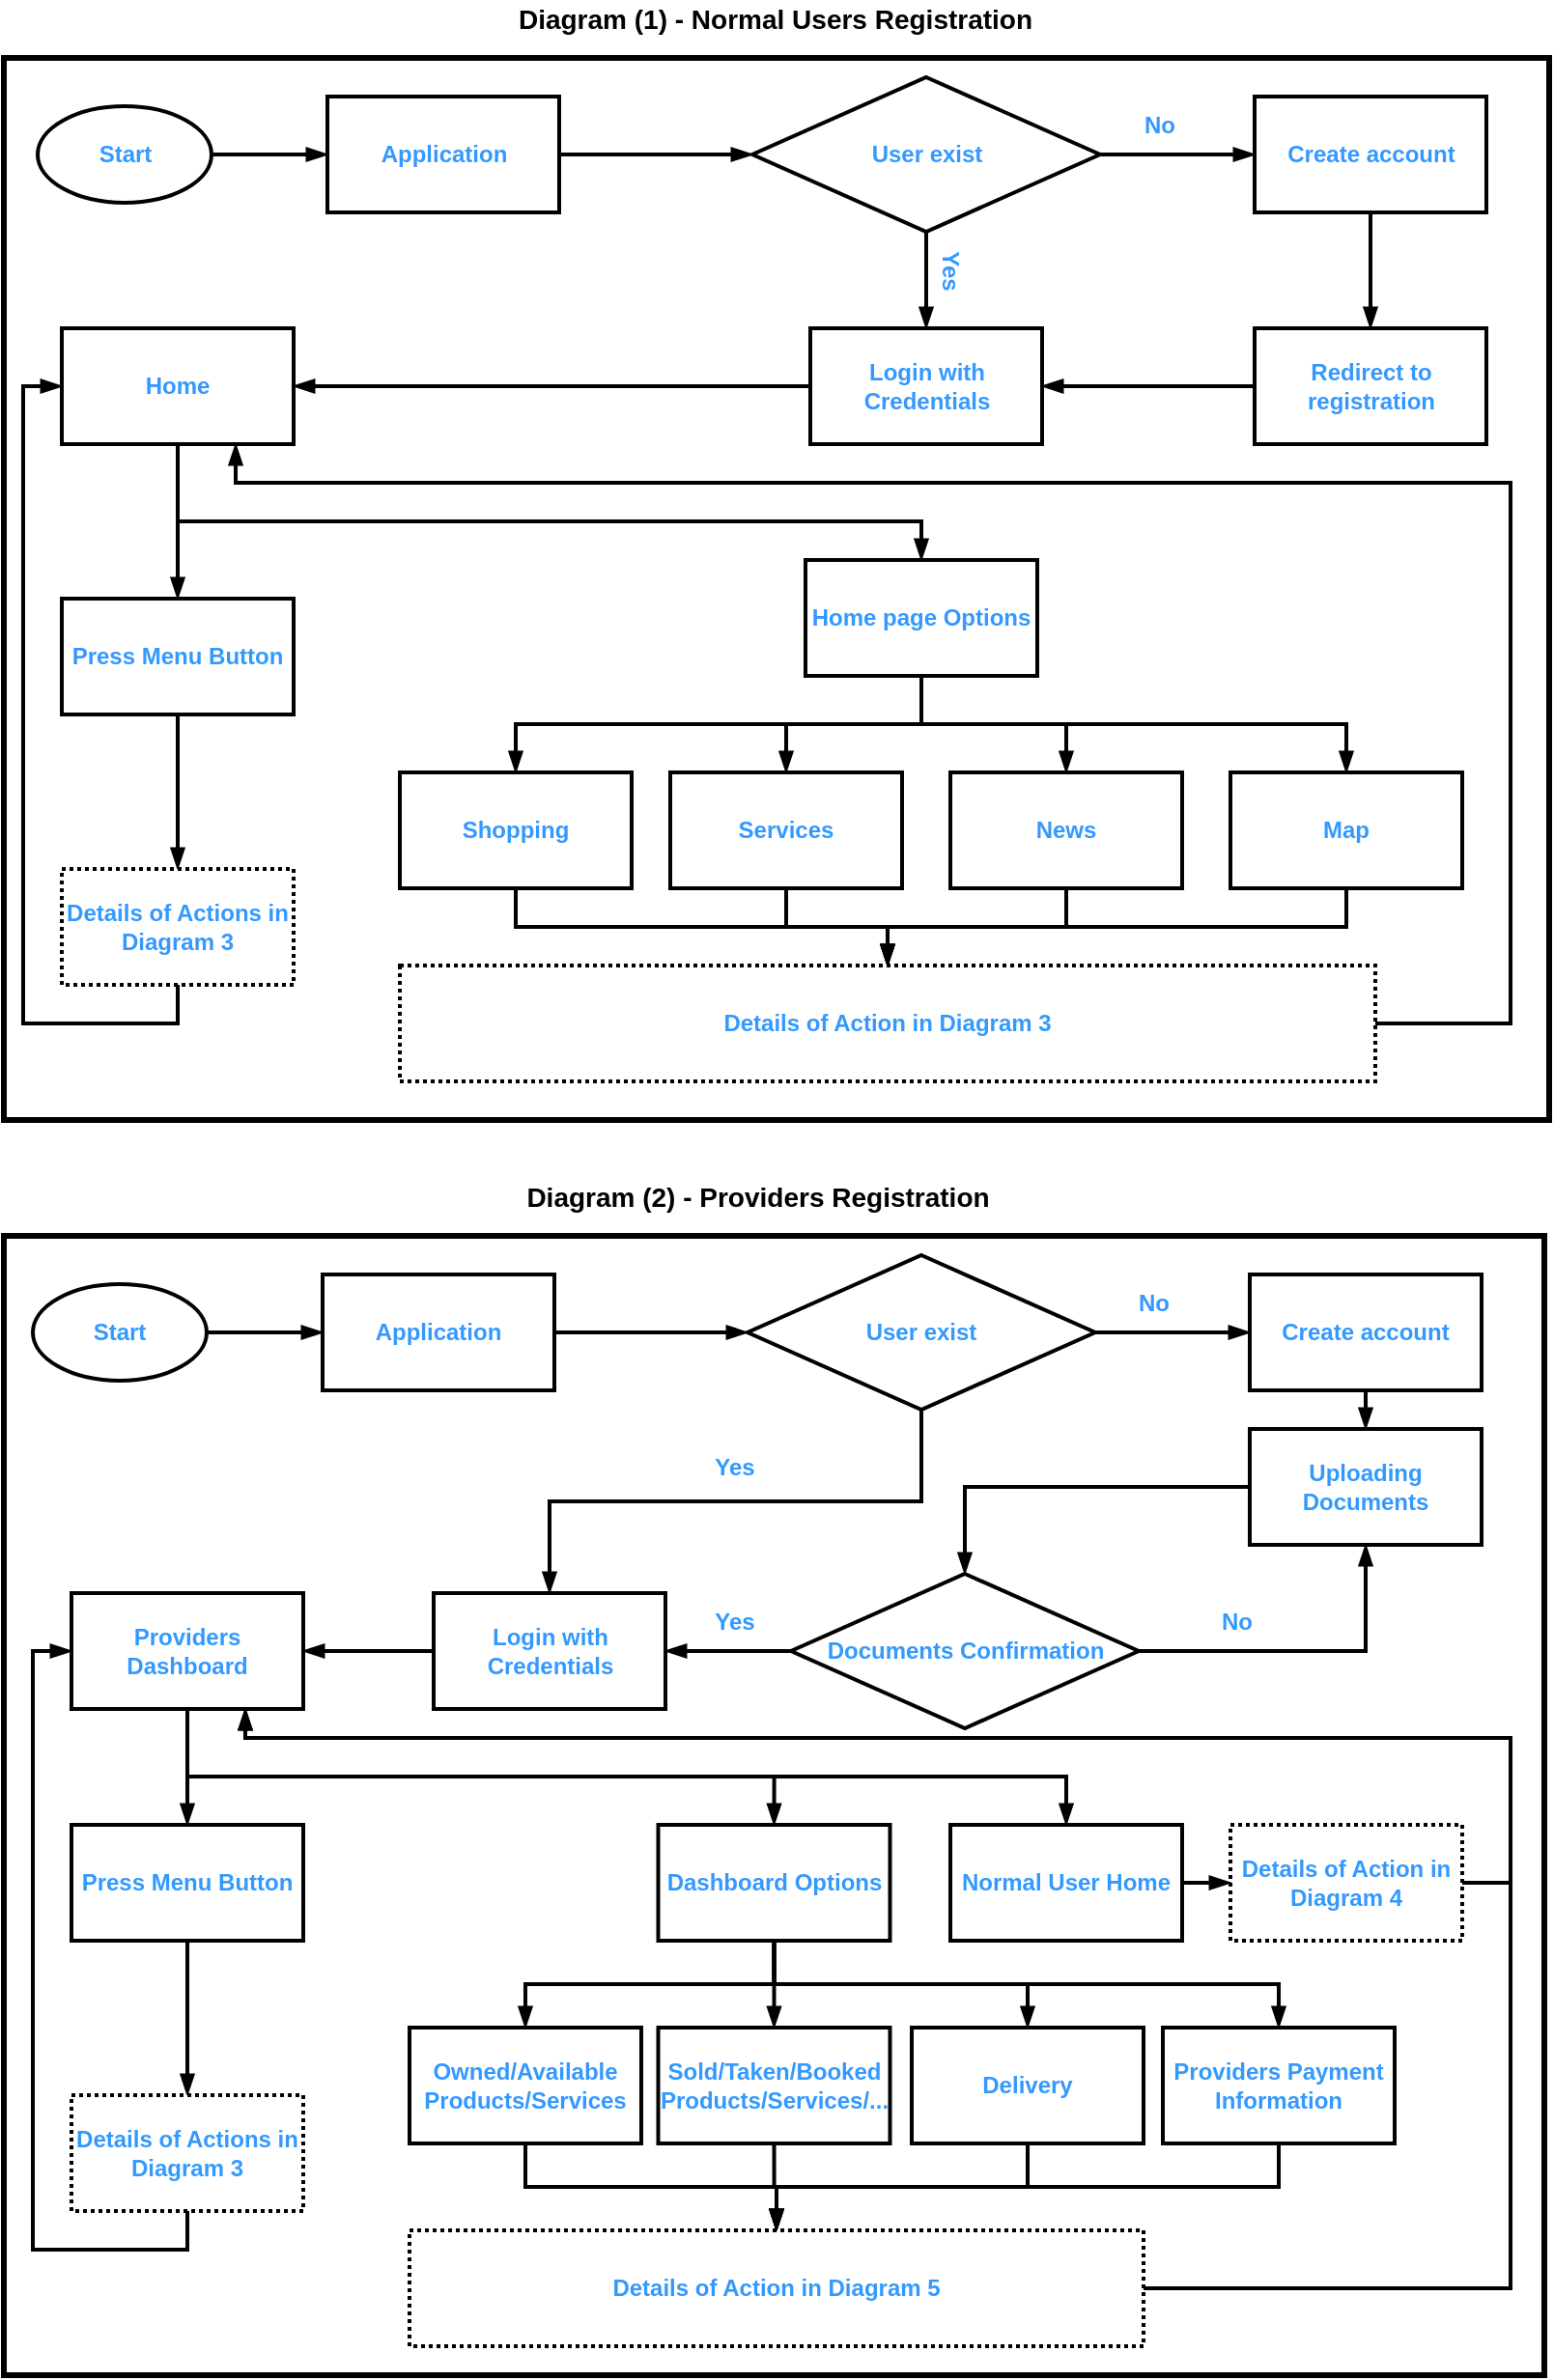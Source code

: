 <mxfile version="14.6.11" type="github">
  <diagram id="ievMNiwPblhhOYw8T7NC" name="Page-1">
    <mxGraphModel dx="1422" dy="763" grid="1" gridSize="10" guides="1" tooltips="1" connect="1" arrows="1" fold="1" page="1" pageScale="1" pageWidth="850" pageHeight="1100" math="0" shadow="0">
      <root>
        <mxCell id="0" />
        <mxCell id="1" parent="0" />
        <mxCell id="7gqF47OzsvZPm6Jj2vFc-90" value="&lt;font style=&quot;font-size: 14px&quot;&gt;&lt;b&gt;Diagram (2) - Providers Registration&lt;br&gt;&lt;/b&gt;&lt;/font&gt;" style="text;html=1;align=center;verticalAlign=middle;resizable=0;points=[];autosize=1;strokeColor=none;" vertex="1" parent="1">
          <mxGeometry x="275" y="630" width="270" height="20" as="geometry" />
        </mxCell>
        <mxCell id="7gqF47OzsvZPm6Jj2vFc-122" value="" style="rounded=0;whiteSpace=wrap;html=1;strokeWidth=3;" vertex="1" parent="1">
          <mxGeometry x="20" y="660" width="797.5" height="590" as="geometry" />
        </mxCell>
        <mxCell id="7gqF47OzsvZPm6Jj2vFc-51" value="&lt;b&gt;&lt;font color=&quot;#3399FF&quot;&gt;Start&lt;/font&gt;&lt;/b&gt;" style="ellipse;whiteSpace=wrap;html=1;strokeWidth=2;rounded=0;" vertex="1" parent="1">
          <mxGeometry x="35" y="685" width="90" height="50" as="geometry" />
        </mxCell>
        <mxCell id="7gqF47OzsvZPm6Jj2vFc-53" value="&lt;b&gt;&lt;font color=&quot;#3399FF&quot;&gt;Application&lt;/font&gt;&lt;/b&gt;" style="rounded=0;whiteSpace=wrap;html=1;strokeWidth=2;" vertex="1" parent="1">
          <mxGeometry x="185" y="680" width="120" height="60" as="geometry" />
        </mxCell>
        <mxCell id="7gqF47OzsvZPm6Jj2vFc-50" style="edgeStyle=orthogonalEdgeStyle;rounded=0;orthogonalLoop=1;jettySize=auto;html=1;exitX=1;exitY=0.5;exitDx=0;exitDy=0;entryX=0;entryY=0.5;entryDx=0;entryDy=0;strokeWidth=2;endArrow=blockThin;endFill=1;" edge="1" parent="1" source="7gqF47OzsvZPm6Jj2vFc-51" target="7gqF47OzsvZPm6Jj2vFc-53">
          <mxGeometry x="20" y="660" as="geometry" />
        </mxCell>
        <mxCell id="7gqF47OzsvZPm6Jj2vFc-56" value="&lt;b&gt;&lt;font color=&quot;#3399FF&quot;&gt;User exist&lt;/font&gt;&lt;/b&gt;" style="rhombus;whiteSpace=wrap;html=1;strokeWidth=2;rounded=0;" vertex="1" parent="1">
          <mxGeometry x="405" y="670" width="180" height="80" as="geometry" />
        </mxCell>
        <mxCell id="7gqF47OzsvZPm6Jj2vFc-52" style="edgeStyle=orthogonalEdgeStyle;rounded=0;orthogonalLoop=1;jettySize=auto;html=1;exitX=1;exitY=0.5;exitDx=0;exitDy=0;entryX=0;entryY=0.5;entryDx=0;entryDy=0;strokeWidth=2;endArrow=blockThin;endFill=1;" edge="1" parent="1" source="7gqF47OzsvZPm6Jj2vFc-53" target="7gqF47OzsvZPm6Jj2vFc-56">
          <mxGeometry x="20" y="660" as="geometry" />
        </mxCell>
        <mxCell id="7gqF47OzsvZPm6Jj2vFc-58" value="Create account" style="rounded=0;whiteSpace=wrap;html=1;strokeWidth=2;" vertex="1" parent="1">
          <mxGeometry x="665" y="680" width="120" height="60" as="geometry" />
        </mxCell>
        <mxCell id="7gqF47OzsvZPm6Jj2vFc-54" style="edgeStyle=orthogonalEdgeStyle;rounded=0;orthogonalLoop=1;jettySize=auto;html=1;exitX=1;exitY=0.5;exitDx=0;exitDy=0;entryX=0;entryY=0.5;entryDx=0;entryDy=0;strokeWidth=2;endArrow=blockThin;endFill=1;" edge="1" parent="1" source="7gqF47OzsvZPm6Jj2vFc-56" target="7gqF47OzsvZPm6Jj2vFc-58">
          <mxGeometry x="20" y="660" as="geometry" />
        </mxCell>
        <mxCell id="7gqF47OzsvZPm6Jj2vFc-60" value="&lt;font color=&quot;#3399FF&quot;&gt;&lt;b&gt;Uploading Documents&lt;/b&gt;&lt;/font&gt;" style="rounded=0;whiteSpace=wrap;html=1;strokeWidth=2;" vertex="1" parent="1">
          <mxGeometry x="665" y="760" width="120" height="60" as="geometry" />
        </mxCell>
        <mxCell id="7gqF47OzsvZPm6Jj2vFc-57" style="edgeStyle=orthogonalEdgeStyle;rounded=0;orthogonalLoop=1;jettySize=auto;html=1;exitX=0.5;exitY=1;exitDx=0;exitDy=0;entryX=0.5;entryY=0;entryDx=0;entryDy=0;strokeWidth=2;endArrow=blockThin;endFill=1;" edge="1" parent="1" source="7gqF47OzsvZPm6Jj2vFc-58" target="7gqF47OzsvZPm6Jj2vFc-60">
          <mxGeometry x="20" y="660" as="geometry" />
        </mxCell>
        <mxCell id="7gqF47OzsvZPm6Jj2vFc-62" value="&lt;font color=&quot;#3399FF&quot;&gt;&lt;b&gt;Login with Credentials&lt;/b&gt;&lt;/font&gt;" style="rounded=0;whiteSpace=wrap;html=1;strokeWidth=2;" vertex="1" parent="1">
          <mxGeometry x="242.5" y="845" width="120" height="60" as="geometry" />
        </mxCell>
        <mxCell id="7gqF47OzsvZPm6Jj2vFc-55" style="edgeStyle=orthogonalEdgeStyle;rounded=0;orthogonalLoop=1;jettySize=auto;html=1;exitX=0.5;exitY=1;exitDx=0;exitDy=0;entryX=0.5;entryY=0;entryDx=0;entryDy=0;strokeWidth=2;endArrow=blockThin;endFill=1;" edge="1" parent="1" source="7gqF47OzsvZPm6Jj2vFc-56" target="7gqF47OzsvZPm6Jj2vFc-62">
          <mxGeometry x="20" y="660" as="geometry" />
        </mxCell>
        <mxCell id="7gqF47OzsvZPm6Jj2vFc-136" style="edgeStyle=orthogonalEdgeStyle;rounded=0;orthogonalLoop=1;jettySize=auto;html=1;exitX=0.5;exitY=1;exitDx=0;exitDy=0;endArrow=blockThin;endFill=1;strokeWidth=2;entryX=0.5;entryY=0;entryDx=0;entryDy=0;" edge="1" parent="1" source="7gqF47OzsvZPm6Jj2vFc-65" target="7gqF47OzsvZPm6Jj2vFc-135">
          <mxGeometry relative="1" as="geometry">
            <Array as="points">
              <mxPoint x="115" y="940" />
              <mxPoint x="570" y="940" />
            </Array>
          </mxGeometry>
        </mxCell>
        <mxCell id="7gqF47OzsvZPm6Jj2vFc-65" value="&lt;font color=&quot;#3399FF&quot;&gt;&lt;b&gt;Providers Dashboard&lt;br&gt;&lt;/b&gt;&lt;/font&gt;" style="rounded=0;whiteSpace=wrap;html=1;strokeWidth=2;" vertex="1" parent="1">
          <mxGeometry x="55" y="845" width="120" height="60" as="geometry" />
        </mxCell>
        <mxCell id="7gqF47OzsvZPm6Jj2vFc-61" style="edgeStyle=orthogonalEdgeStyle;rounded=0;orthogonalLoop=1;jettySize=auto;html=1;exitX=0;exitY=0.5;exitDx=0;exitDy=0;strokeWidth=2;endArrow=blockThin;endFill=1;" edge="1" parent="1" source="7gqF47OzsvZPm6Jj2vFc-62" target="7gqF47OzsvZPm6Jj2vFc-65">
          <mxGeometry x="20" y="660" as="geometry" />
        </mxCell>
        <mxCell id="7gqF47OzsvZPm6Jj2vFc-140" value="" style="edgeStyle=orthogonalEdgeStyle;rounded=0;orthogonalLoop=1;jettySize=auto;html=1;endArrow=blockThin;endFill=1;strokeWidth=2;" edge="1" parent="1" source="7gqF47OzsvZPm6Jj2vFc-67" target="7gqF47OzsvZPm6Jj2vFc-139">
          <mxGeometry relative="1" as="geometry" />
        </mxCell>
        <mxCell id="7gqF47OzsvZPm6Jj2vFc-67" value="&lt;font color=&quot;#3399FF&quot;&gt;&lt;b&gt;Press Menu Button&lt;/b&gt;&lt;/font&gt;" style="rounded=0;whiteSpace=wrap;html=1;strokeWidth=2;" vertex="1" parent="1">
          <mxGeometry x="55" y="965" width="120" height="60" as="geometry" />
        </mxCell>
        <mxCell id="7gqF47OzsvZPm6Jj2vFc-63" style="edgeStyle=orthogonalEdgeStyle;rounded=0;orthogonalLoop=1;jettySize=auto;html=1;exitX=0.5;exitY=1;exitDx=0;exitDy=0;entryX=0.5;entryY=0;entryDx=0;entryDy=0;strokeWidth=2;endArrow=blockThin;endFill=1;" edge="1" parent="1" source="7gqF47OzsvZPm6Jj2vFc-65" target="7gqF47OzsvZPm6Jj2vFc-67">
          <mxGeometry x="20" y="660" as="geometry" />
        </mxCell>
        <mxCell id="7gqF47OzsvZPm6Jj2vFc-127" style="edgeStyle=orthogonalEdgeStyle;rounded=0;orthogonalLoop=1;jettySize=auto;html=1;exitX=0.5;exitY=1;exitDx=0;exitDy=0;entryX=0.5;entryY=0;entryDx=0;entryDy=0;endArrow=blockThin;endFill=1;strokeWidth=2;" edge="1" parent="1" source="7gqF47OzsvZPm6Jj2vFc-72" target="7gqF47OzsvZPm6Jj2vFc-74">
          <mxGeometry relative="1" as="geometry" />
        </mxCell>
        <mxCell id="7gqF47OzsvZPm6Jj2vFc-128" style="edgeStyle=orthogonalEdgeStyle;rounded=0;orthogonalLoop=1;jettySize=auto;html=1;exitX=0.5;exitY=1;exitDx=0;exitDy=0;entryX=0.5;entryY=0;entryDx=0;entryDy=0;endArrow=blockThin;endFill=1;strokeWidth=2;" edge="1" parent="1" source="7gqF47OzsvZPm6Jj2vFc-72" target="7gqF47OzsvZPm6Jj2vFc-76">
          <mxGeometry relative="1" as="geometry" />
        </mxCell>
        <mxCell id="7gqF47OzsvZPm6Jj2vFc-129" style="edgeStyle=orthogonalEdgeStyle;rounded=0;orthogonalLoop=1;jettySize=auto;html=1;exitX=0.5;exitY=1;exitDx=0;exitDy=0;endArrow=blockThin;endFill=1;strokeWidth=2;" edge="1" parent="1" source="7gqF47OzsvZPm6Jj2vFc-72" target="7gqF47OzsvZPm6Jj2vFc-80">
          <mxGeometry relative="1" as="geometry" />
        </mxCell>
        <mxCell id="7gqF47OzsvZPm6Jj2vFc-152" style="edgeStyle=orthogonalEdgeStyle;rounded=0;orthogonalLoop=1;jettySize=auto;html=1;exitX=0.5;exitY=1;exitDx=0;exitDy=0;entryX=0.5;entryY=0;entryDx=0;entryDy=0;endArrow=blockThin;endFill=1;strokeWidth=2;" edge="1" parent="1" source="7gqF47OzsvZPm6Jj2vFc-72" target="7gqF47OzsvZPm6Jj2vFc-147">
          <mxGeometry relative="1" as="geometry" />
        </mxCell>
        <mxCell id="7gqF47OzsvZPm6Jj2vFc-72" value="&lt;b&gt;&lt;font color=&quot;#3399FF&quot;&gt;Dashboard Options&lt;/font&gt;&lt;/b&gt;" style="rounded=0;whiteSpace=wrap;html=1;strokeWidth=2;" vertex="1" parent="1">
          <mxGeometry x="358.75" y="965" width="120" height="60" as="geometry" />
        </mxCell>
        <mxCell id="7gqF47OzsvZPm6Jj2vFc-64" style="edgeStyle=orthogonalEdgeStyle;rounded=0;orthogonalLoop=1;jettySize=auto;html=1;exitX=0.5;exitY=1;exitDx=0;exitDy=0;strokeWidth=2;endArrow=blockThin;endFill=1;entryX=0.5;entryY=0;entryDx=0;entryDy=0;" edge="1" parent="1" source="7gqF47OzsvZPm6Jj2vFc-65" target="7gqF47OzsvZPm6Jj2vFc-72">
          <mxGeometry x="20" y="660" as="geometry">
            <Array as="points">
              <mxPoint x="115" y="940" />
              <mxPoint x="419" y="940" />
            </Array>
          </mxGeometry>
        </mxCell>
        <mxCell id="7gqF47OzsvZPm6Jj2vFc-130" style="edgeStyle=orthogonalEdgeStyle;rounded=0;orthogonalLoop=1;jettySize=auto;html=1;exitX=0.5;exitY=1;exitDx=0;exitDy=0;entryX=0.5;entryY=0;entryDx=0;entryDy=0;endArrow=blockThin;endFill=1;strokeWidth=2;" edge="1" parent="1" source="7gqF47OzsvZPm6Jj2vFc-74" target="7gqF47OzsvZPm6Jj2vFc-88">
          <mxGeometry relative="1" as="geometry" />
        </mxCell>
        <mxCell id="7gqF47OzsvZPm6Jj2vFc-74" value="&lt;b&gt;&lt;font color=&quot;#3399FF&quot;&gt;Sold/Taken/Booked Products/Services/...&lt;br&gt;&lt;/font&gt;&lt;/b&gt;" style="rounded=0;whiteSpace=wrap;html=1;strokeWidth=2;" vertex="1" parent="1">
          <mxGeometry x="358.75" y="1070" width="120" height="60" as="geometry" />
        </mxCell>
        <mxCell id="7gqF47OzsvZPm6Jj2vFc-132" style="edgeStyle=orthogonalEdgeStyle;rounded=0;orthogonalLoop=1;jettySize=auto;html=1;exitX=0.5;exitY=1;exitDx=0;exitDy=0;entryX=0.5;entryY=0;entryDx=0;entryDy=0;endArrow=blockThin;endFill=1;strokeWidth=2;" edge="1" parent="1" source="7gqF47OzsvZPm6Jj2vFc-76" target="7gqF47OzsvZPm6Jj2vFc-88">
          <mxGeometry relative="1" as="geometry" />
        </mxCell>
        <mxCell id="7gqF47OzsvZPm6Jj2vFc-76" value="&lt;font color=&quot;#3399FF&quot;&gt;&lt;b&gt;Delivery&lt;/b&gt;&lt;/font&gt;" style="rounded=0;whiteSpace=wrap;html=1;strokeWidth=2;" vertex="1" parent="1">
          <mxGeometry x="490" y="1070" width="120" height="60" as="geometry" />
        </mxCell>
        <mxCell id="7gqF47OzsvZPm6Jj2vFc-131" style="edgeStyle=orthogonalEdgeStyle;rounded=0;orthogonalLoop=1;jettySize=auto;html=1;exitX=0.5;exitY=1;exitDx=0;exitDy=0;entryX=0.5;entryY=0;entryDx=0;entryDy=0;endArrow=blockThin;endFill=1;strokeWidth=2;" edge="1" parent="1" source="7gqF47OzsvZPm6Jj2vFc-80" target="7gqF47OzsvZPm6Jj2vFc-88">
          <mxGeometry relative="1" as="geometry" />
        </mxCell>
        <mxCell id="7gqF47OzsvZPm6Jj2vFc-80" value="&lt;font color=&quot;#3399FF&quot;&gt;&lt;b&gt;Owned/Available Products/Services&lt;br&gt;&lt;/b&gt;&lt;/font&gt;" style="rounded=0;whiteSpace=wrap;html=1;strokeWidth=2;" vertex="1" parent="1">
          <mxGeometry x="230" y="1070" width="120" height="60" as="geometry" />
        </mxCell>
        <mxCell id="7gqF47OzsvZPm6Jj2vFc-84" value="&lt;b&gt;&lt;font color=&quot;#3399FF&quot;&gt;Create account&lt;/font&gt;&lt;/b&gt;" style="rounded=0;whiteSpace=wrap;html=1;strokeWidth=2;" vertex="1" parent="1">
          <mxGeometry x="665" y="680" width="120" height="60" as="geometry" />
        </mxCell>
        <mxCell id="7gqF47OzsvZPm6Jj2vFc-85" value="&lt;b&gt;&lt;font color=&quot;#3399FF&quot;&gt;No&lt;/font&gt;&lt;/b&gt;" style="text;html=1;align=center;verticalAlign=middle;resizable=0;points=[];autosize=1;strokeColor=none;" vertex="1" parent="1">
          <mxGeometry x="600" y="685" width="30" height="20" as="geometry" />
        </mxCell>
        <mxCell id="7gqF47OzsvZPm6Jj2vFc-86" value="&lt;font color=&quot;#3399FF&quot;&gt;&lt;b&gt;Yes&lt;/b&gt;&lt;/font&gt;" style="text;html=1;align=center;verticalAlign=middle;resizable=0;points=[];autosize=1;strokeColor=none;rotation=0;" vertex="1" parent="1">
          <mxGeometry x="377.5" y="770" width="40" height="20" as="geometry" />
        </mxCell>
        <mxCell id="7gqF47OzsvZPm6Jj2vFc-87" style="edgeStyle=orthogonalEdgeStyle;rounded=0;orthogonalLoop=1;jettySize=auto;html=1;exitX=1;exitY=0.5;exitDx=0;exitDy=0;entryX=0.75;entryY=1;entryDx=0;entryDy=0;endArrow=blockThin;endFill=1;strokeWidth=2;" edge="1" parent="1" source="7gqF47OzsvZPm6Jj2vFc-88" target="7gqF47OzsvZPm6Jj2vFc-65">
          <mxGeometry x="20" y="660" as="geometry">
            <Array as="points">
              <mxPoint x="800" y="1205" />
              <mxPoint x="800" y="920" />
              <mxPoint x="145" y="920" />
            </Array>
          </mxGeometry>
        </mxCell>
        <mxCell id="7gqF47OzsvZPm6Jj2vFc-88" value="&lt;b&gt;&lt;font color=&quot;#3399FF&quot;&gt;Details of Action in Diagram 5&lt;br&gt;&lt;/font&gt;&lt;/b&gt;" style="rounded=0;whiteSpace=wrap;html=1;strokeWidth=2;dashed=1;dashPattern=1 1;" vertex="1" parent="1">
          <mxGeometry x="230" y="1175" width="380" height="60" as="geometry" />
        </mxCell>
        <mxCell id="7gqF47OzsvZPm6Jj2vFc-95" style="edgeStyle=orthogonalEdgeStyle;rounded=0;orthogonalLoop=1;jettySize=auto;html=1;exitX=1;exitY=0.5;exitDx=0;exitDy=0;entryX=0.5;entryY=1;entryDx=0;entryDy=0;endArrow=blockThin;endFill=1;strokeWidth=2;" edge="1" parent="1" source="7gqF47OzsvZPm6Jj2vFc-92" target="7gqF47OzsvZPm6Jj2vFc-60">
          <mxGeometry x="20" y="660" as="geometry">
            <mxPoint x="710" y="875" as="targetPoint" />
          </mxGeometry>
        </mxCell>
        <mxCell id="7gqF47OzsvZPm6Jj2vFc-96" style="edgeStyle=orthogonalEdgeStyle;rounded=0;orthogonalLoop=1;jettySize=auto;html=1;exitX=0;exitY=0.5;exitDx=0;exitDy=0;entryX=1;entryY=0.5;entryDx=0;entryDy=0;endArrow=blockThin;endFill=1;strokeWidth=2;" edge="1" parent="1" source="7gqF47OzsvZPm6Jj2vFc-92" target="7gqF47OzsvZPm6Jj2vFc-62">
          <mxGeometry x="20" y="660" as="geometry" />
        </mxCell>
        <mxCell id="7gqF47OzsvZPm6Jj2vFc-92" value="&lt;b&gt;&lt;font color=&quot;#3399FF&quot;&gt;Documents Confirmation&lt;br&gt;&lt;/font&gt;&lt;/b&gt;" style="rhombus;whiteSpace=wrap;html=1;strokeWidth=2;rounded=0;" vertex="1" parent="1">
          <mxGeometry x="427.5" y="835" width="180" height="80" as="geometry" />
        </mxCell>
        <mxCell id="7gqF47OzsvZPm6Jj2vFc-94" style="edgeStyle=orthogonalEdgeStyle;rounded=0;orthogonalLoop=1;jettySize=auto;html=1;exitX=0;exitY=0.5;exitDx=0;exitDy=0;entryX=0.5;entryY=0;entryDx=0;entryDy=0;endArrow=blockThin;endFill=1;strokeWidth=2;" edge="1" parent="1" source="7gqF47OzsvZPm6Jj2vFc-60" target="7gqF47OzsvZPm6Jj2vFc-92">
          <mxGeometry x="20" y="660" as="geometry" />
        </mxCell>
        <mxCell id="7gqF47OzsvZPm6Jj2vFc-97" value="&lt;b&gt;&lt;font color=&quot;#3399FF&quot;&gt;No&lt;/font&gt;&lt;/b&gt;" style="text;html=1;align=center;verticalAlign=middle;resizable=0;points=[];autosize=1;strokeColor=none;" vertex="1" parent="1">
          <mxGeometry x="642.5" y="850" width="30" height="20" as="geometry" />
        </mxCell>
        <mxCell id="7gqF47OzsvZPm6Jj2vFc-98" value="&lt;font color=&quot;#3399FF&quot;&gt;&lt;b&gt;Yes&lt;/b&gt;&lt;/font&gt;" style="text;html=1;align=center;verticalAlign=middle;resizable=0;points=[];autosize=1;strokeColor=none;rotation=0;" vertex="1" parent="1">
          <mxGeometry x="377.5" y="850" width="40" height="20" as="geometry" />
        </mxCell>
        <mxCell id="7gqF47OzsvZPm6Jj2vFc-137" style="edgeStyle=orthogonalEdgeStyle;rounded=0;orthogonalLoop=1;jettySize=auto;html=1;exitX=1;exitY=0.5;exitDx=0;exitDy=0;entryX=0.75;entryY=1;entryDx=0;entryDy=0;endArrow=blockThin;endFill=1;strokeWidth=2;" edge="1" parent="1" source="7gqF47OzsvZPm6Jj2vFc-134" target="7gqF47OzsvZPm6Jj2vFc-65">
          <mxGeometry relative="1" as="geometry">
            <Array as="points">
              <mxPoint x="800" y="995" />
              <mxPoint x="800" y="920" />
              <mxPoint x="145" y="920" />
            </Array>
          </mxGeometry>
        </mxCell>
        <mxCell id="7gqF47OzsvZPm6Jj2vFc-134" value="&lt;font color=&quot;#3399FF&quot;&gt;&lt;b&gt;Details of Action in Diagram 4&lt;br&gt;&lt;/b&gt;&lt;/font&gt;" style="rounded=0;whiteSpace=wrap;html=1;strokeWidth=2;dashed=1;dashPattern=1 1;" vertex="1" parent="1">
          <mxGeometry x="655" y="965" width="120" height="60" as="geometry" />
        </mxCell>
        <mxCell id="7gqF47OzsvZPm6Jj2vFc-146" value="" style="edgeStyle=orthogonalEdgeStyle;rounded=0;orthogonalLoop=1;jettySize=auto;html=1;endArrow=blockThin;endFill=1;strokeWidth=2;" edge="1" parent="1" source="7gqF47OzsvZPm6Jj2vFc-135" target="7gqF47OzsvZPm6Jj2vFc-134">
          <mxGeometry relative="1" as="geometry" />
        </mxCell>
        <mxCell id="7gqF47OzsvZPm6Jj2vFc-135" value="&lt;b&gt;&lt;font color=&quot;#3399FF&quot;&gt;Normal User Home&lt;br&gt;&lt;/font&gt;&lt;/b&gt;" style="rounded=0;whiteSpace=wrap;html=1;strokeWidth=2;" vertex="1" parent="1">
          <mxGeometry x="510" y="965" width="120" height="60" as="geometry" />
        </mxCell>
        <mxCell id="7gqF47OzsvZPm6Jj2vFc-141" style="edgeStyle=orthogonalEdgeStyle;rounded=0;orthogonalLoop=1;jettySize=auto;html=1;exitX=0.5;exitY=1;exitDx=0;exitDy=0;entryX=0;entryY=0.5;entryDx=0;entryDy=0;endArrow=blockThin;endFill=1;strokeWidth=2;" edge="1" parent="1" source="7gqF47OzsvZPm6Jj2vFc-139" target="7gqF47OzsvZPm6Jj2vFc-65">
          <mxGeometry relative="1" as="geometry" />
        </mxCell>
        <mxCell id="7gqF47OzsvZPm6Jj2vFc-139" value="&lt;font color=&quot;#3399FF&quot;&gt;&lt;b&gt;Details of Actions in Diagram 3&lt;br&gt;&lt;/b&gt;&lt;/font&gt;" style="rounded=0;whiteSpace=wrap;html=1;strokeWidth=2;dashed=1;dashPattern=1 1;" vertex="1" parent="1">
          <mxGeometry x="55" y="1105" width="120" height="60" as="geometry" />
        </mxCell>
        <mxCell id="7gqF47OzsvZPm6Jj2vFc-120" value="" style="rounded=0;whiteSpace=wrap;html=1;strokeWidth=3;" vertex="1" parent="1">
          <mxGeometry x="20" y="50" width="800" height="550" as="geometry" />
        </mxCell>
        <mxCell id="7gqF47OzsvZPm6Jj2vFc-1" value="&lt;b&gt;&lt;font color=&quot;#3399FF&quot;&gt;Start&lt;/font&gt;&lt;/b&gt;" style="ellipse;whiteSpace=wrap;html=1;strokeWidth=2;rounded=0;" vertex="1" parent="1">
          <mxGeometry x="37.5" y="75" width="90" height="50" as="geometry" />
        </mxCell>
        <mxCell id="7gqF47OzsvZPm6Jj2vFc-2" value="&lt;b&gt;&lt;font color=&quot;#3399FF&quot;&gt;Application&lt;/font&gt;&lt;/b&gt;" style="rounded=0;whiteSpace=wrap;html=1;strokeWidth=2;" vertex="1" parent="1">
          <mxGeometry x="187.5" y="70" width="120" height="60" as="geometry" />
        </mxCell>
        <mxCell id="7gqF47OzsvZPm6Jj2vFc-18" style="edgeStyle=orthogonalEdgeStyle;rounded=0;orthogonalLoop=1;jettySize=auto;html=1;exitX=1;exitY=0.5;exitDx=0;exitDy=0;entryX=0;entryY=0.5;entryDx=0;entryDy=0;strokeWidth=2;endArrow=blockThin;endFill=1;" edge="1" parent="1" source="7gqF47OzsvZPm6Jj2vFc-1" target="7gqF47OzsvZPm6Jj2vFc-2">
          <mxGeometry x="20" y="30" as="geometry" />
        </mxCell>
        <mxCell id="7gqF47OzsvZPm6Jj2vFc-3" value="&lt;b&gt;&lt;font color=&quot;#3399FF&quot;&gt;User exist&lt;/font&gt;&lt;/b&gt;" style="rhombus;whiteSpace=wrap;html=1;strokeWidth=2;rounded=0;" vertex="1" parent="1">
          <mxGeometry x="407.5" y="60" width="180" height="80" as="geometry" />
        </mxCell>
        <mxCell id="7gqF47OzsvZPm6Jj2vFc-19" style="edgeStyle=orthogonalEdgeStyle;rounded=0;orthogonalLoop=1;jettySize=auto;html=1;exitX=1;exitY=0.5;exitDx=0;exitDy=0;entryX=0;entryY=0.5;entryDx=0;entryDy=0;strokeWidth=2;endArrow=blockThin;endFill=1;" edge="1" parent="1" source="7gqF47OzsvZPm6Jj2vFc-2" target="7gqF47OzsvZPm6Jj2vFc-3">
          <mxGeometry x="20" y="30" as="geometry" />
        </mxCell>
        <mxCell id="7gqF47OzsvZPm6Jj2vFc-4" value="&lt;b&gt;&lt;font color=&quot;#3399FF&quot;&gt;Create account&lt;/font&gt;&lt;/b&gt;" style="rounded=0;whiteSpace=wrap;html=1;strokeWidth=2;" vertex="1" parent="1">
          <mxGeometry x="667.5" y="70" width="120" height="60" as="geometry" />
        </mxCell>
        <mxCell id="7gqF47OzsvZPm6Jj2vFc-20" style="edgeStyle=orthogonalEdgeStyle;rounded=0;orthogonalLoop=1;jettySize=auto;html=1;exitX=1;exitY=0.5;exitDx=0;exitDy=0;entryX=0;entryY=0.5;entryDx=0;entryDy=0;strokeWidth=2;endArrow=blockThin;endFill=1;" edge="1" parent="1" source="7gqF47OzsvZPm6Jj2vFc-3" target="7gqF47OzsvZPm6Jj2vFc-4">
          <mxGeometry x="20" y="30" as="geometry" />
        </mxCell>
        <mxCell id="7gqF47OzsvZPm6Jj2vFc-5" value="&lt;font color=&quot;#3399FF&quot;&gt;&lt;b&gt;Redirect to registration&lt;/b&gt;&lt;/font&gt;" style="rounded=0;whiteSpace=wrap;html=1;strokeWidth=2;" vertex="1" parent="1">
          <mxGeometry x="667.5" y="190" width="120" height="60" as="geometry" />
        </mxCell>
        <mxCell id="7gqF47OzsvZPm6Jj2vFc-21" style="edgeStyle=orthogonalEdgeStyle;rounded=0;orthogonalLoop=1;jettySize=auto;html=1;exitX=0.5;exitY=1;exitDx=0;exitDy=0;entryX=0.5;entryY=0;entryDx=0;entryDy=0;strokeWidth=2;endArrow=blockThin;endFill=1;" edge="1" parent="1" source="7gqF47OzsvZPm6Jj2vFc-4" target="7gqF47OzsvZPm6Jj2vFc-5">
          <mxGeometry x="20" y="30" as="geometry" />
        </mxCell>
        <mxCell id="7gqF47OzsvZPm6Jj2vFc-6" value="&lt;font color=&quot;#3399FF&quot;&gt;&lt;b&gt;Login with Credentials&lt;/b&gt;&lt;/font&gt;" style="rounded=0;whiteSpace=wrap;html=1;strokeWidth=2;" vertex="1" parent="1">
          <mxGeometry x="437.5" y="190" width="120" height="60" as="geometry" />
        </mxCell>
        <mxCell id="7gqF47OzsvZPm6Jj2vFc-23" style="edgeStyle=orthogonalEdgeStyle;rounded=0;orthogonalLoop=1;jettySize=auto;html=1;exitX=0.5;exitY=1;exitDx=0;exitDy=0;entryX=0.5;entryY=0;entryDx=0;entryDy=0;strokeWidth=2;endArrow=blockThin;endFill=1;" edge="1" parent="1" source="7gqF47OzsvZPm6Jj2vFc-3" target="7gqF47OzsvZPm6Jj2vFc-6">
          <mxGeometry x="20" y="30" as="geometry" />
        </mxCell>
        <mxCell id="7gqF47OzsvZPm6Jj2vFc-22" style="edgeStyle=orthogonalEdgeStyle;rounded=0;orthogonalLoop=1;jettySize=auto;html=1;exitX=0;exitY=0.5;exitDx=0;exitDy=0;entryX=1;entryY=0.5;entryDx=0;entryDy=0;strokeWidth=2;endArrow=blockThin;endFill=1;" edge="1" parent="1" source="7gqF47OzsvZPm6Jj2vFc-5" target="7gqF47OzsvZPm6Jj2vFc-6">
          <mxGeometry x="20" y="30" as="geometry" />
        </mxCell>
        <mxCell id="7gqF47OzsvZPm6Jj2vFc-7" value="&lt;font color=&quot;#3399FF&quot;&gt;&lt;b&gt;Home&lt;/b&gt;&lt;/font&gt;" style="rounded=0;whiteSpace=wrap;html=1;strokeWidth=2;" vertex="1" parent="1">
          <mxGeometry x="50" y="190" width="120" height="60" as="geometry" />
        </mxCell>
        <mxCell id="7gqF47OzsvZPm6Jj2vFc-24" style="edgeStyle=orthogonalEdgeStyle;rounded=0;orthogonalLoop=1;jettySize=auto;html=1;exitX=0;exitY=0.5;exitDx=0;exitDy=0;strokeWidth=2;endArrow=blockThin;endFill=1;" edge="1" parent="1" source="7gqF47OzsvZPm6Jj2vFc-6" target="7gqF47OzsvZPm6Jj2vFc-7">
          <mxGeometry x="20" y="30" as="geometry" />
        </mxCell>
        <mxCell id="7gqF47OzsvZPm6Jj2vFc-143" value="" style="edgeStyle=orthogonalEdgeStyle;rounded=0;orthogonalLoop=1;jettySize=auto;html=1;endArrow=blockThin;endFill=1;strokeWidth=2;" edge="1" parent="1" source="7gqF47OzsvZPm6Jj2vFc-8" target="7gqF47OzsvZPm6Jj2vFc-142">
          <mxGeometry relative="1" as="geometry" />
        </mxCell>
        <mxCell id="7gqF47OzsvZPm6Jj2vFc-8" value="&lt;font color=&quot;#3399FF&quot;&gt;&lt;b&gt;Press Menu Button&lt;/b&gt;&lt;/font&gt;" style="rounded=0;whiteSpace=wrap;html=1;strokeWidth=2;" vertex="1" parent="1">
          <mxGeometry x="50" y="330" width="120" height="60" as="geometry" />
        </mxCell>
        <mxCell id="7gqF47OzsvZPm6Jj2vFc-25" style="edgeStyle=orthogonalEdgeStyle;rounded=0;orthogonalLoop=1;jettySize=auto;html=1;exitX=0.5;exitY=1;exitDx=0;exitDy=0;entryX=0.5;entryY=0;entryDx=0;entryDy=0;strokeWidth=2;endArrow=blockThin;endFill=1;" edge="1" parent="1" source="7gqF47OzsvZPm6Jj2vFc-7" target="7gqF47OzsvZPm6Jj2vFc-8">
          <mxGeometry x="20" y="30" as="geometry" />
        </mxCell>
        <mxCell id="7gqF47OzsvZPm6Jj2vFc-10" value="&lt;b&gt;&lt;font color=&quot;#3399FF&quot;&gt;Home page Options&lt;/font&gt;&lt;/b&gt;" style="rounded=0;whiteSpace=wrap;html=1;strokeWidth=2;" vertex="1" parent="1">
          <mxGeometry x="435" y="310" width="120" height="60" as="geometry" />
        </mxCell>
        <mxCell id="7gqF47OzsvZPm6Jj2vFc-26" style="edgeStyle=orthogonalEdgeStyle;rounded=0;orthogonalLoop=1;jettySize=auto;html=1;exitX=0.5;exitY=1;exitDx=0;exitDy=0;strokeWidth=2;endArrow=blockThin;endFill=1;" edge="1" parent="1" source="7gqF47OzsvZPm6Jj2vFc-7" target="7gqF47OzsvZPm6Jj2vFc-10">
          <mxGeometry x="20" y="30" as="geometry">
            <Array as="points">
              <mxPoint x="110" y="290" />
              <mxPoint x="495" y="290" />
            </Array>
          </mxGeometry>
        </mxCell>
        <mxCell id="7gqF47OzsvZPm6Jj2vFc-11" value="&lt;b&gt;&lt;font color=&quot;#3399FF&quot;&gt;Services&lt;/font&gt;&lt;/b&gt;" style="rounded=0;whiteSpace=wrap;html=1;strokeWidth=2;" vertex="1" parent="1">
          <mxGeometry x="365" y="420" width="120" height="60" as="geometry" />
        </mxCell>
        <mxCell id="7gqF47OzsvZPm6Jj2vFc-27" style="edgeStyle=orthogonalEdgeStyle;rounded=0;orthogonalLoop=1;jettySize=auto;html=1;exitX=0.5;exitY=1;exitDx=0;exitDy=0;entryX=0.5;entryY=0;entryDx=0;entryDy=0;strokeWidth=2;endArrow=blockThin;endFill=1;" edge="1" parent="1" source="7gqF47OzsvZPm6Jj2vFc-10" target="7gqF47OzsvZPm6Jj2vFc-11">
          <mxGeometry x="20" y="30" as="geometry" />
        </mxCell>
        <mxCell id="7gqF47OzsvZPm6Jj2vFc-12" value="&lt;font color=&quot;#3399FF&quot;&gt;&lt;b&gt;News&lt;/b&gt;&lt;/font&gt;" style="rounded=0;whiteSpace=wrap;html=1;strokeWidth=2;" vertex="1" parent="1">
          <mxGeometry x="510" y="420" width="120" height="60" as="geometry" />
        </mxCell>
        <mxCell id="7gqF47OzsvZPm6Jj2vFc-30" style="edgeStyle=orthogonalEdgeStyle;rounded=0;orthogonalLoop=1;jettySize=auto;html=1;exitX=0.5;exitY=1;exitDx=0;exitDy=0;entryX=0.5;entryY=0;entryDx=0;entryDy=0;strokeWidth=2;endArrow=blockThin;endFill=1;" edge="1" parent="1" source="7gqF47OzsvZPm6Jj2vFc-10" target="7gqF47OzsvZPm6Jj2vFc-12">
          <mxGeometry x="20" y="30" as="geometry" />
        </mxCell>
        <mxCell id="7gqF47OzsvZPm6Jj2vFc-13" value="&lt;b&gt;&lt;font color=&quot;#3399FF&quot;&gt;Map&lt;/font&gt;&lt;/b&gt;" style="rounded=0;whiteSpace=wrap;html=1;strokeWidth=2;" vertex="1" parent="1">
          <mxGeometry x="655" y="420" width="120" height="60" as="geometry" />
        </mxCell>
        <mxCell id="7gqF47OzsvZPm6Jj2vFc-31" style="edgeStyle=orthogonalEdgeStyle;rounded=0;orthogonalLoop=1;jettySize=auto;html=1;exitX=0.5;exitY=1;exitDx=0;exitDy=0;entryX=0.5;entryY=0;entryDx=0;entryDy=0;strokeWidth=2;endArrow=blockThin;endFill=1;" edge="1" parent="1" source="7gqF47OzsvZPm6Jj2vFc-10" target="7gqF47OzsvZPm6Jj2vFc-13">
          <mxGeometry x="20" y="30" as="geometry" />
        </mxCell>
        <mxCell id="7gqF47OzsvZPm6Jj2vFc-14" value="&lt;font color=&quot;#3399FF&quot;&gt;&lt;b&gt;Shopping&lt;/b&gt;&lt;/font&gt;" style="rounded=0;whiteSpace=wrap;html=1;strokeWidth=2;" vertex="1" parent="1">
          <mxGeometry x="225" y="420" width="120" height="60" as="geometry" />
        </mxCell>
        <mxCell id="7gqF47OzsvZPm6Jj2vFc-28" style="edgeStyle=orthogonalEdgeStyle;rounded=0;orthogonalLoop=1;jettySize=auto;html=1;exitX=0.5;exitY=1;exitDx=0;exitDy=0;entryX=0.5;entryY=0;entryDx=0;entryDy=0;strokeWidth=2;endArrow=blockThin;endFill=1;" edge="1" parent="1" source="7gqF47OzsvZPm6Jj2vFc-10" target="7gqF47OzsvZPm6Jj2vFc-14">
          <mxGeometry x="20" y="30" as="geometry" />
        </mxCell>
        <mxCell id="7gqF47OzsvZPm6Jj2vFc-41" value="&lt;b&gt;&lt;font color=&quot;#3399FF&quot;&gt;No&lt;/font&gt;&lt;/b&gt;" style="text;html=1;align=center;verticalAlign=middle;resizable=0;points=[];autosize=1;strokeColor=none;" vertex="1" parent="1">
          <mxGeometry x="602.5" y="75" width="30" height="20" as="geometry" />
        </mxCell>
        <mxCell id="7gqF47OzsvZPm6Jj2vFc-42" value="&lt;font color=&quot;#3399FF&quot;&gt;&lt;b&gt;Yes&lt;/b&gt;&lt;/font&gt;" style="text;html=1;align=center;verticalAlign=middle;resizable=0;points=[];autosize=1;strokeColor=none;rotation=90;" vertex="1" parent="1">
          <mxGeometry x="490" y="150" width="40" height="20" as="geometry" />
        </mxCell>
        <mxCell id="7gqF47OzsvZPm6Jj2vFc-48" style="edgeStyle=orthogonalEdgeStyle;rounded=0;orthogonalLoop=1;jettySize=auto;html=1;exitX=1;exitY=0.5;exitDx=0;exitDy=0;entryX=0.75;entryY=1;entryDx=0;entryDy=0;endArrow=blockThin;endFill=1;strokeWidth=2;" edge="1" parent="1" source="7gqF47OzsvZPm6Jj2vFc-43" target="7gqF47OzsvZPm6Jj2vFc-7">
          <mxGeometry x="20" y="30" as="geometry">
            <Array as="points">
              <mxPoint x="800" y="550" />
              <mxPoint x="800" y="270" />
              <mxPoint x="140" y="270" />
            </Array>
          </mxGeometry>
        </mxCell>
        <mxCell id="7gqF47OzsvZPm6Jj2vFc-43" value="&lt;b&gt;&lt;font color=&quot;#3399FF&quot;&gt;Details of Action in Diagram 3&lt;br&gt;&lt;/font&gt;&lt;/b&gt;" style="rounded=0;whiteSpace=wrap;html=1;strokeWidth=2;dashed=1;dashPattern=1 1;" vertex="1" parent="1">
          <mxGeometry x="225" y="520" width="505" height="60" as="geometry" />
        </mxCell>
        <mxCell id="7gqF47OzsvZPm6Jj2vFc-45" style="edgeStyle=orthogonalEdgeStyle;rounded=0;orthogonalLoop=1;jettySize=auto;html=1;exitX=0.5;exitY=1;exitDx=0;exitDy=0;entryX=0.5;entryY=0;entryDx=0;entryDy=0;endArrow=blockThin;endFill=1;strokeWidth=2;" edge="1" parent="1" source="7gqF47OzsvZPm6Jj2vFc-11" target="7gqF47OzsvZPm6Jj2vFc-43">
          <mxGeometry x="20" y="30" as="geometry" />
        </mxCell>
        <mxCell id="7gqF47OzsvZPm6Jj2vFc-46" style="edgeStyle=orthogonalEdgeStyle;rounded=0;orthogonalLoop=1;jettySize=auto;html=1;exitX=0.5;exitY=1;exitDx=0;exitDy=0;endArrow=blockThin;endFill=1;strokeWidth=2;entryX=0.5;entryY=0;entryDx=0;entryDy=0;" edge="1" parent="1" source="7gqF47OzsvZPm6Jj2vFc-12" target="7gqF47OzsvZPm6Jj2vFc-43">
          <mxGeometry x="20" y="30" as="geometry">
            <mxPoint x="515" y="520" as="targetPoint" />
          </mxGeometry>
        </mxCell>
        <mxCell id="7gqF47OzsvZPm6Jj2vFc-47" style="edgeStyle=orthogonalEdgeStyle;rounded=0;orthogonalLoop=1;jettySize=auto;html=1;exitX=0.5;exitY=1;exitDx=0;exitDy=0;entryX=0.5;entryY=0;entryDx=0;entryDy=0;endArrow=blockThin;endFill=1;strokeWidth=2;" edge="1" parent="1" source="7gqF47OzsvZPm6Jj2vFc-13" target="7gqF47OzsvZPm6Jj2vFc-43">
          <mxGeometry x="20" y="30" as="geometry" />
        </mxCell>
        <mxCell id="7gqF47OzsvZPm6Jj2vFc-44" style="edgeStyle=orthogonalEdgeStyle;rounded=0;orthogonalLoop=1;jettySize=auto;html=1;exitX=0.5;exitY=1;exitDx=0;exitDy=0;entryX=0.5;entryY=0;entryDx=0;entryDy=0;endArrow=blockThin;endFill=1;strokeWidth=2;" edge="1" parent="1" source="7gqF47OzsvZPm6Jj2vFc-14" target="7gqF47OzsvZPm6Jj2vFc-43">
          <mxGeometry x="20" y="30" as="geometry" />
        </mxCell>
        <mxCell id="7gqF47OzsvZPm6Jj2vFc-89" value="&lt;b&gt;&lt;font style=&quot;font-size: 14px&quot;&gt;Diagram (1) - Normal Users Registration&lt;/font&gt;&lt;br&gt;&lt;/b&gt;" style="text;html=1;align=center;verticalAlign=middle;resizable=0;points=[];autosize=1;strokeColor=none;" vertex="1" parent="1">
          <mxGeometry x="273.75" y="20" width="290" height="20" as="geometry" />
        </mxCell>
        <mxCell id="7gqF47OzsvZPm6Jj2vFc-144" style="edgeStyle=orthogonalEdgeStyle;rounded=0;orthogonalLoop=1;jettySize=auto;html=1;exitX=0.5;exitY=1;exitDx=0;exitDy=0;entryX=0;entryY=0.5;entryDx=0;entryDy=0;endArrow=blockThin;endFill=1;strokeWidth=2;" edge="1" parent="1" source="7gqF47OzsvZPm6Jj2vFc-142" target="7gqF47OzsvZPm6Jj2vFc-7">
          <mxGeometry relative="1" as="geometry" />
        </mxCell>
        <mxCell id="7gqF47OzsvZPm6Jj2vFc-142" value="&lt;font color=&quot;#3399FF&quot;&gt;&lt;b&gt;Details of Actions in Diagram 3&lt;br&gt;&lt;/b&gt;&lt;/font&gt;" style="rounded=0;whiteSpace=wrap;html=1;strokeWidth=2;dashed=1;dashPattern=1 1;" vertex="1" parent="1">
          <mxGeometry x="50" y="470" width="120" height="60" as="geometry" />
        </mxCell>
        <mxCell id="7gqF47OzsvZPm6Jj2vFc-153" style="edgeStyle=orthogonalEdgeStyle;rounded=0;orthogonalLoop=1;jettySize=auto;html=1;exitX=0.5;exitY=1;exitDx=0;exitDy=0;entryX=0.5;entryY=0;entryDx=0;entryDy=0;endArrow=blockThin;endFill=1;strokeWidth=2;" edge="1" parent="1" source="7gqF47OzsvZPm6Jj2vFc-147" target="7gqF47OzsvZPm6Jj2vFc-88">
          <mxGeometry relative="1" as="geometry" />
        </mxCell>
        <mxCell id="7gqF47OzsvZPm6Jj2vFc-147" value="&lt;font color=&quot;#3399FF&quot;&gt;&lt;b&gt;Providers Payment Information&lt;br&gt;&lt;/b&gt;&lt;/font&gt;" style="rounded=0;whiteSpace=wrap;html=1;strokeWidth=2;" vertex="1" parent="1">
          <mxGeometry x="620" y="1070" width="120" height="60" as="geometry" />
        </mxCell>
      </root>
    </mxGraphModel>
  </diagram>
</mxfile>
